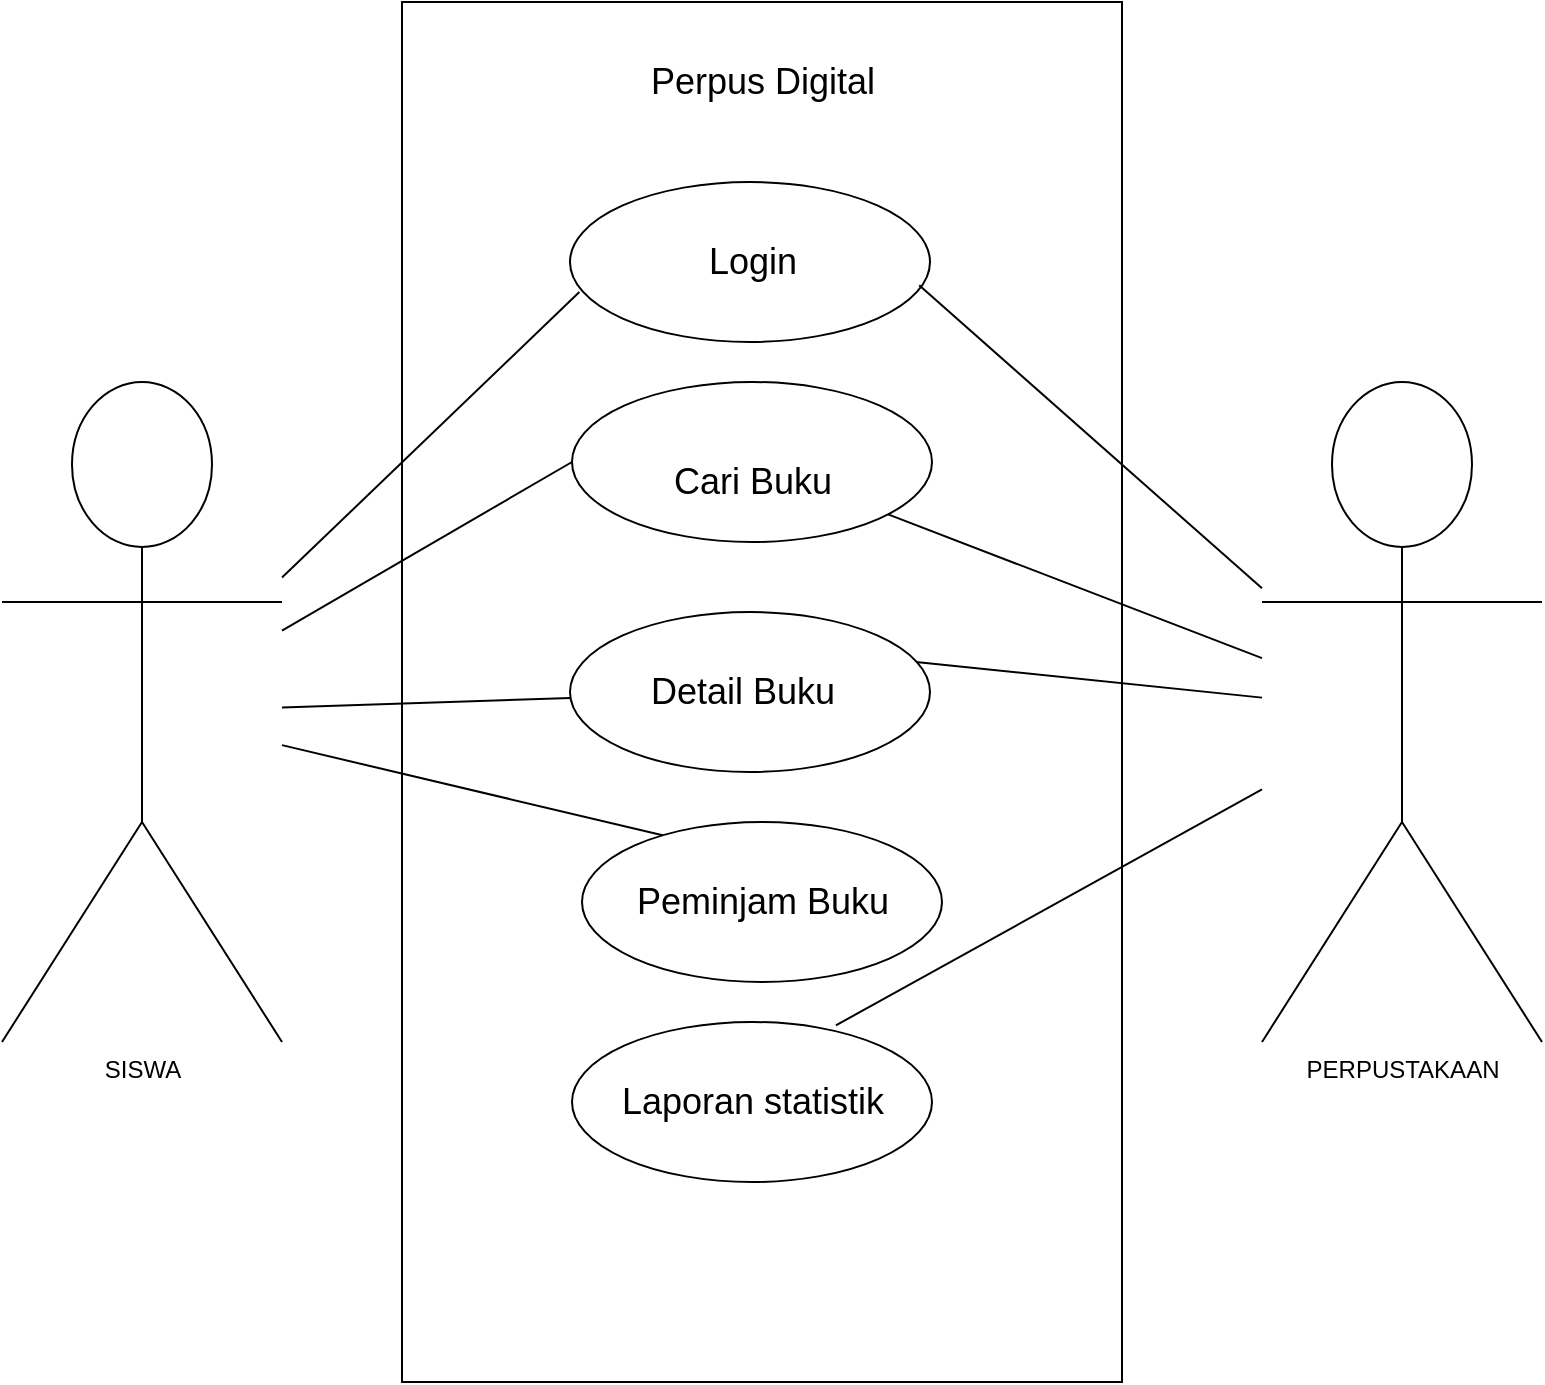 <mxfile version="24.7.7">
  <diagram name="Halaman-1" id="OUFjafkKrs7-NyCrYfaP">
    <mxGraphModel dx="1753" dy="1045" grid="1" gridSize="10" guides="1" tooltips="1" connect="1" arrows="1" fold="1" page="1" pageScale="1" pageWidth="827" pageHeight="1169" math="0" shadow="0">
      <root>
        <mxCell id="0" />
        <mxCell id="1" parent="0" />
        <mxCell id="SdMC9yN495Ru9d9ujnUF-1" value="SISWA" style="shape=umlActor;verticalLabelPosition=bottom;verticalAlign=top;html=1;outlineConnect=0;" vertex="1" parent="1">
          <mxGeometry x="40" y="340" width="140" height="330" as="geometry" />
        </mxCell>
        <mxCell id="SdMC9yN495Ru9d9ujnUF-3" value="PERPUSTAKAAN" style="shape=umlActor;verticalLabelPosition=bottom;verticalAlign=top;html=1;outlineConnect=0;" vertex="1" parent="1">
          <mxGeometry x="670" y="340" width="140" height="330" as="geometry" />
        </mxCell>
        <mxCell id="SdMC9yN495Ru9d9ujnUF-4" value="" style="rounded=0;whiteSpace=wrap;html=1;" vertex="1" parent="1">
          <mxGeometry x="240" y="150" width="360" height="690" as="geometry" />
        </mxCell>
        <mxCell id="SdMC9yN495Ru9d9ujnUF-6" value="" style="ellipse;whiteSpace=wrap;html=1;" vertex="1" parent="1">
          <mxGeometry x="325" y="660" width="180" height="80" as="geometry" />
        </mxCell>
        <mxCell id="SdMC9yN495Ru9d9ujnUF-7" value="" style="ellipse;whiteSpace=wrap;html=1;" vertex="1" parent="1">
          <mxGeometry x="330" y="560" width="180" height="80" as="geometry" />
        </mxCell>
        <mxCell id="SdMC9yN495Ru9d9ujnUF-8" value="" style="ellipse;whiteSpace=wrap;html=1;" vertex="1" parent="1">
          <mxGeometry x="324" y="455" width="180" height="80" as="geometry" />
        </mxCell>
        <mxCell id="SdMC9yN495Ru9d9ujnUF-9" value="" style="ellipse;whiteSpace=wrap;html=1;" vertex="1" parent="1">
          <mxGeometry x="325" y="340" width="180" height="80" as="geometry" />
        </mxCell>
        <mxCell id="SdMC9yN495Ru9d9ujnUF-11" value="" style="ellipse;whiteSpace=wrap;html=1;" vertex="1" parent="1">
          <mxGeometry x="324" y="240" width="180" height="80" as="geometry" />
        </mxCell>
        <mxCell id="SdMC9yN495Ru9d9ujnUF-12" value="&lt;font style=&quot;font-size: 18px;&quot;&gt;Login&lt;/font&gt;" style="text;html=1;align=center;verticalAlign=middle;resizable=0;points=[];autosize=1;strokeColor=none;fillColor=none;" vertex="1" parent="1">
          <mxGeometry x="380" y="260" width="70" height="40" as="geometry" />
        </mxCell>
        <mxCell id="SdMC9yN495Ru9d9ujnUF-15" value="&lt;span style=&quot;font-size: 18px;&quot;&gt;Cari Buku&lt;/span&gt;" style="text;html=1;align=center;verticalAlign=middle;resizable=0;points=[];autosize=1;strokeColor=none;fillColor=none;" vertex="1" parent="1">
          <mxGeometry x="365" y="370" width="100" height="40" as="geometry" />
        </mxCell>
        <mxCell id="SdMC9yN495Ru9d9ujnUF-16" value="&lt;span style=&quot;font-size: 18px;&quot;&gt;Peminjam Buku&lt;/span&gt;" style="text;html=1;align=center;verticalAlign=middle;resizable=0;points=[];autosize=1;strokeColor=none;fillColor=none;" vertex="1" parent="1">
          <mxGeometry x="345" y="580" width="150" height="40" as="geometry" />
        </mxCell>
        <mxCell id="SdMC9yN495Ru9d9ujnUF-17" value="&lt;font style=&quot;font-size: 18px;&quot;&gt;Detail Buku&lt;/font&gt;" style="text;html=1;align=center;verticalAlign=middle;resizable=0;points=[];autosize=1;strokeColor=none;fillColor=none;" vertex="1" parent="1">
          <mxGeometry x="350" y="475" width="120" height="40" as="geometry" />
        </mxCell>
        <mxCell id="SdMC9yN495Ru9d9ujnUF-18" value="&lt;font style=&quot;font-size: 18px;&quot;&gt;Laporan statistik&lt;/font&gt;" style="text;html=1;align=center;verticalAlign=middle;resizable=0;points=[];autosize=1;strokeColor=none;fillColor=none;" vertex="1" parent="1">
          <mxGeometry x="340" y="680" width="150" height="40" as="geometry" />
        </mxCell>
        <mxCell id="SdMC9yN495Ru9d9ujnUF-19" value="&lt;span style=&quot;font-size: 18px;&quot;&gt;Perpus Digital&lt;/span&gt;" style="text;html=1;align=center;verticalAlign=middle;resizable=0;points=[];autosize=1;strokeColor=none;fillColor=none;" vertex="1" parent="1">
          <mxGeometry x="350" y="170" width="140" height="40" as="geometry" />
        </mxCell>
        <mxCell id="SdMC9yN495Ru9d9ujnUF-20" value="" style="endArrow=none;html=1;rounded=0;entryX=0.026;entryY=0.688;entryDx=0;entryDy=0;entryPerimeter=0;" edge="1" parent="1" source="SdMC9yN495Ru9d9ujnUF-1" target="SdMC9yN495Ru9d9ujnUF-11">
          <mxGeometry width="50" height="50" relative="1" as="geometry">
            <mxPoint x="540" y="490" as="sourcePoint" />
            <mxPoint x="590" y="440" as="targetPoint" />
          </mxGeometry>
        </mxCell>
        <mxCell id="SdMC9yN495Ru9d9ujnUF-26" value="" style="endArrow=none;html=1;rounded=0;" edge="1" parent="1" source="SdMC9yN495Ru9d9ujnUF-1" target="SdMC9yN495Ru9d9ujnUF-8">
          <mxGeometry width="50" height="50" relative="1" as="geometry">
            <mxPoint x="190" y="448" as="sourcePoint" />
            <mxPoint x="339" y="305" as="targetPoint" />
          </mxGeometry>
        </mxCell>
        <mxCell id="SdMC9yN495Ru9d9ujnUF-28" value="" style="endArrow=none;html=1;rounded=0;entryX=0;entryY=0.5;entryDx=0;entryDy=0;" edge="1" parent="1" source="SdMC9yN495Ru9d9ujnUF-1" target="SdMC9yN495Ru9d9ujnUF-9">
          <mxGeometry width="50" height="50" relative="1" as="geometry">
            <mxPoint x="200" y="458" as="sourcePoint" />
            <mxPoint x="349" y="315" as="targetPoint" />
          </mxGeometry>
        </mxCell>
        <mxCell id="SdMC9yN495Ru9d9ujnUF-29" value="" style="endArrow=none;html=1;rounded=0;entryX=0.224;entryY=0.083;entryDx=0;entryDy=0;entryPerimeter=0;" edge="1" parent="1" source="SdMC9yN495Ru9d9ujnUF-1" target="SdMC9yN495Ru9d9ujnUF-7">
          <mxGeometry width="50" height="50" relative="1" as="geometry">
            <mxPoint x="190" y="528" as="sourcePoint" />
            <mxPoint x="341" y="555" as="targetPoint" />
          </mxGeometry>
        </mxCell>
        <mxCell id="SdMC9yN495Ru9d9ujnUF-30" value="" style="endArrow=none;html=1;rounded=0;entryX=0.733;entryY=0.021;entryDx=0;entryDy=0;entryPerimeter=0;" edge="1" parent="1" source="SdMC9yN495Ru9d9ujnUF-3" target="SdMC9yN495Ru9d9ujnUF-6">
          <mxGeometry width="50" height="50" relative="1" as="geometry">
            <mxPoint x="190" y="545" as="sourcePoint" />
            <mxPoint x="380" y="627" as="targetPoint" />
          </mxGeometry>
        </mxCell>
        <mxCell id="SdMC9yN495Ru9d9ujnUF-31" value="" style="endArrow=none;html=1;rounded=0;entryX=0.961;entryY=0.313;entryDx=0;entryDy=0;entryPerimeter=0;" edge="1" parent="1" source="SdMC9yN495Ru9d9ujnUF-3" target="SdMC9yN495Ru9d9ujnUF-8">
          <mxGeometry width="50" height="50" relative="1" as="geometry">
            <mxPoint x="680" y="567" as="sourcePoint" />
            <mxPoint x="472" y="722" as="targetPoint" />
          </mxGeometry>
        </mxCell>
        <mxCell id="SdMC9yN495Ru9d9ujnUF-32" value="" style="endArrow=none;html=1;rounded=0;" edge="1" parent="1" source="SdMC9yN495Ru9d9ujnUF-3" target="SdMC9yN495Ru9d9ujnUF-9">
          <mxGeometry width="50" height="50" relative="1" as="geometry">
            <mxPoint x="680" y="527" as="sourcePoint" />
            <mxPoint x="507" y="555" as="targetPoint" />
          </mxGeometry>
        </mxCell>
        <mxCell id="SdMC9yN495Ru9d9ujnUF-33" value="" style="endArrow=none;html=1;rounded=0;entryX=0.97;entryY=0.646;entryDx=0;entryDy=0;entryPerimeter=0;" edge="1" parent="1" source="SdMC9yN495Ru9d9ujnUF-3" target="SdMC9yN495Ru9d9ujnUF-11">
          <mxGeometry width="50" height="50" relative="1" as="geometry">
            <mxPoint x="680" y="507" as="sourcePoint" />
            <mxPoint x="511" y="489" as="targetPoint" />
          </mxGeometry>
        </mxCell>
      </root>
    </mxGraphModel>
  </diagram>
</mxfile>
